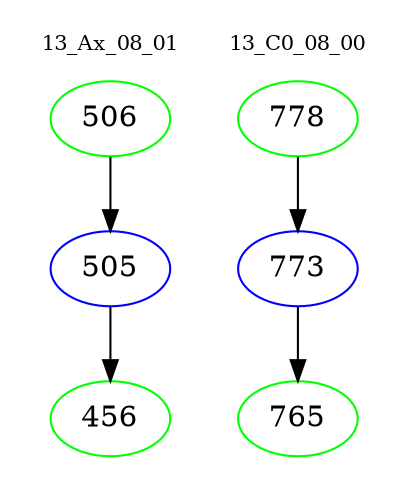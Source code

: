 digraph{
subgraph cluster_0 {
color = white
label = "13_Ax_08_01";
fontsize=10;
T0_506 [label="506", color="green"]
T0_506 -> T0_505 [color="black"]
T0_505 [label="505", color="blue"]
T0_505 -> T0_456 [color="black"]
T0_456 [label="456", color="green"]
}
subgraph cluster_1 {
color = white
label = "13_C0_08_00";
fontsize=10;
T1_778 [label="778", color="green"]
T1_778 -> T1_773 [color="black"]
T1_773 [label="773", color="blue"]
T1_773 -> T1_765 [color="black"]
T1_765 [label="765", color="green"]
}
}
